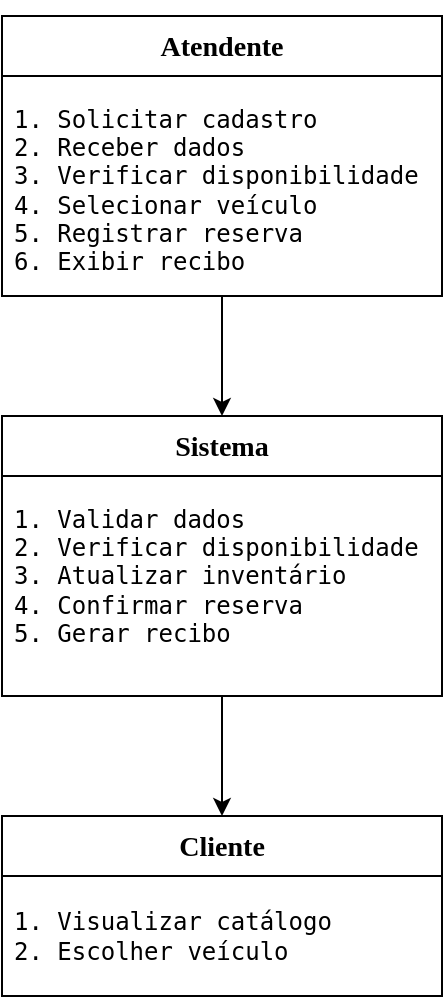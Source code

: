 <mxfile version="21.5.0" type="device">
  <diagram name="Página-1" id="wzl2iM9PVvUTt73wQBI-">
    <mxGraphModel dx="1119" dy="792" grid="1" gridSize="10" guides="1" tooltips="1" connect="1" arrows="1" fold="1" page="1" pageScale="1" pageWidth="827" pageHeight="1169" math="0" shadow="0">
      <root>
        <mxCell id="0" />
        <mxCell id="1" parent="0" />
        <mxCell id="fM9ERTei-pjhAEtj_w_p-37" style="edgeStyle=orthogonalEdgeStyle;rounded=0;orthogonalLoop=1;jettySize=auto;html=1;entryX=0.5;entryY=0;entryDx=0;entryDy=0;" edge="1" parent="1" source="fM9ERTei-pjhAEtj_w_p-29" target="fM9ERTei-pjhAEtj_w_p-33">
          <mxGeometry relative="1" as="geometry" />
        </mxCell>
        <mxCell id="fM9ERTei-pjhAEtj_w_p-29" value="&lt;h3&gt;&lt;font face=&quot;Verdana&quot;&gt;Atendente&lt;/font&gt;&lt;/h3&gt;" style="swimlane;fontStyle=0;childLayout=stackLayout;horizontal=1;startSize=30;horizontalStack=0;resizeParent=1;resizeParentMax=0;resizeLast=0;collapsible=1;marginBottom=0;whiteSpace=wrap;html=1;" vertex="1" parent="1">
          <mxGeometry x="290" y="140" width="220" height="140" as="geometry" />
        </mxCell>
        <mxCell id="fM9ERTei-pjhAEtj_w_p-30" value="&lt;pre&gt;&lt;font face=&quot;Verdana&quot;&gt;&lt;code class=&quot;!whitespace-pre hljs language-diff&quot;&gt;1. Solicitar cadastro&lt;br&gt;2. Receber dados&lt;br&gt;3. Verificar disponibilidade&lt;br&gt;4. Selecionar veículo&lt;br&gt;5. Registrar reserva  &lt;br&gt;6. Exibir recibo&lt;/code&gt;&lt;/font&gt;&lt;/pre&gt;" style="text;strokeColor=none;fillColor=none;align=left;verticalAlign=middle;spacingLeft=4;spacingRight=4;overflow=hidden;points=[[0,0.5],[1,0.5]];portConstraint=eastwest;rotatable=0;whiteSpace=wrap;html=1;" vertex="1" parent="fM9ERTei-pjhAEtj_w_p-29">
          <mxGeometry y="30" width="220" height="110" as="geometry" />
        </mxCell>
        <mxCell id="fM9ERTei-pjhAEtj_w_p-38" style="edgeStyle=orthogonalEdgeStyle;rounded=0;orthogonalLoop=1;jettySize=auto;html=1;entryX=0.5;entryY=0;entryDx=0;entryDy=0;" edge="1" parent="1" source="fM9ERTei-pjhAEtj_w_p-33" target="fM9ERTei-pjhAEtj_w_p-35">
          <mxGeometry relative="1" as="geometry" />
        </mxCell>
        <mxCell id="fM9ERTei-pjhAEtj_w_p-33" value="&lt;h3&gt;&lt;font face=&quot;Verdana&quot;&gt;Sistema&lt;/font&gt;&lt;/h3&gt;" style="swimlane;fontStyle=0;childLayout=stackLayout;horizontal=1;startSize=30;horizontalStack=0;resizeParent=1;resizeParentMax=0;resizeLast=0;collapsible=1;marginBottom=0;whiteSpace=wrap;html=1;" vertex="1" parent="1">
          <mxGeometry x="290" y="340" width="220" height="140" as="geometry" />
        </mxCell>
        <mxCell id="fM9ERTei-pjhAEtj_w_p-34" value="&lt;pre&gt;&lt;code class=&quot;!whitespace-pre hljs language-diff&quot;&gt;1. Validar dados&lt;br/&gt;2. Verificar disponibilidade&lt;br/&gt;3. Atualizar inventário&lt;br/&gt;4. Confirmar reserva&lt;br/&gt;5. Gerar recibo&lt;br/&gt;                &lt;/code&gt;&lt;/pre&gt;" style="text;strokeColor=none;fillColor=none;align=left;verticalAlign=middle;spacingLeft=4;spacingRight=4;overflow=hidden;points=[[0,0.5],[1,0.5]];portConstraint=eastwest;rotatable=0;whiteSpace=wrap;html=1;" vertex="1" parent="fM9ERTei-pjhAEtj_w_p-33">
          <mxGeometry y="30" width="220" height="110" as="geometry" />
        </mxCell>
        <mxCell id="fM9ERTei-pjhAEtj_w_p-35" value="&lt;h3&gt;&lt;font face=&quot;Verdana&quot;&gt;Cliente&lt;/font&gt;&lt;/h3&gt;" style="swimlane;fontStyle=0;childLayout=stackLayout;horizontal=1;startSize=30;horizontalStack=0;resizeParent=1;resizeParentMax=0;resizeLast=0;collapsible=1;marginBottom=0;whiteSpace=wrap;html=1;" vertex="1" parent="1">
          <mxGeometry x="290" y="540" width="220" height="90" as="geometry" />
        </mxCell>
        <mxCell id="fM9ERTei-pjhAEtj_w_p-36" value="&lt;pre&gt;&lt;code class=&quot;!whitespace-pre hljs language-diff&quot;&gt;1. Visualizar catálogo&lt;br/&gt;2. Escolher veículo                       &lt;/code&gt;&lt;/pre&gt;" style="text;strokeColor=none;fillColor=none;align=left;verticalAlign=middle;spacingLeft=4;spacingRight=4;overflow=hidden;points=[[0,0.5],[1,0.5]];portConstraint=eastwest;rotatable=0;whiteSpace=wrap;html=1;" vertex="1" parent="fM9ERTei-pjhAEtj_w_p-35">
          <mxGeometry y="30" width="220" height="60" as="geometry" />
        </mxCell>
      </root>
    </mxGraphModel>
  </diagram>
</mxfile>
